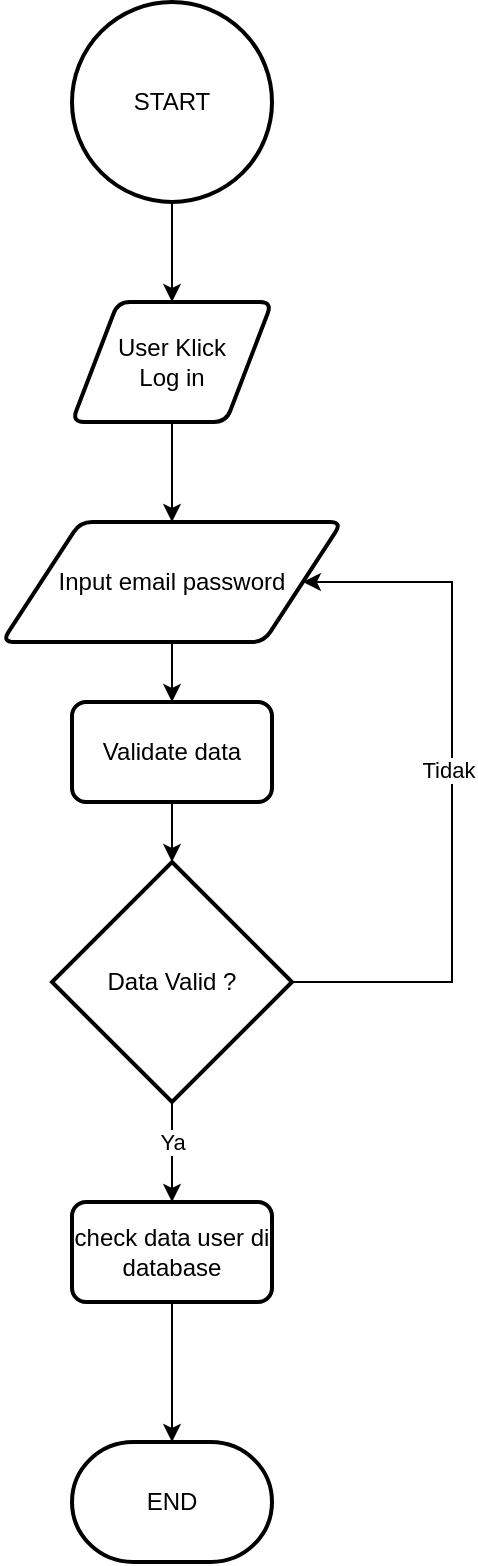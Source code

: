 <mxfile version="21.5.2" type="device">
  <diagram name="Page-1" id="3v0SYCVNvBl88Uh9KWf6">
    <mxGraphModel dx="880" dy="494" grid="1" gridSize="10" guides="1" tooltips="1" connect="1" arrows="1" fold="1" page="1" pageScale="1" pageWidth="850" pageHeight="1100" math="0" shadow="0">
      <root>
        <mxCell id="0" />
        <mxCell id="1" parent="0" />
        <mxCell id="NebSsFkUpjV1kpODtVpC-5" style="edgeStyle=orthogonalEdgeStyle;rounded=0;orthogonalLoop=1;jettySize=auto;html=1;exitX=0.5;exitY=1;exitDx=0;exitDy=0;exitPerimeter=0;entryX=0.5;entryY=0;entryDx=0;entryDy=0;" parent="1" source="NebSsFkUpjV1kpODtVpC-1" target="NebSsFkUpjV1kpODtVpC-3" edge="1">
          <mxGeometry relative="1" as="geometry" />
        </mxCell>
        <mxCell id="NebSsFkUpjV1kpODtVpC-1" value="START" style="strokeWidth=2;html=1;shape=mxgraph.flowchart.start_2;whiteSpace=wrap;" parent="1" vertex="1">
          <mxGeometry x="270" y="20" width="100" height="100" as="geometry" />
        </mxCell>
        <mxCell id="NebSsFkUpjV1kpODtVpC-7" style="edgeStyle=orthogonalEdgeStyle;rounded=0;orthogonalLoop=1;jettySize=auto;html=1;exitX=0.5;exitY=1;exitDx=0;exitDy=0;entryX=0.5;entryY=0;entryDx=0;entryDy=0;" parent="1" source="NebSsFkUpjV1kpODtVpC-3" target="NebSsFkUpjV1kpODtVpC-6" edge="1">
          <mxGeometry relative="1" as="geometry" />
        </mxCell>
        <mxCell id="NebSsFkUpjV1kpODtVpC-3" value="User Klick&lt;br&gt;Log in" style="shape=parallelogram;html=1;strokeWidth=2;perimeter=parallelogramPerimeter;whiteSpace=wrap;rounded=1;arcSize=12;size=0.23;" parent="1" vertex="1">
          <mxGeometry x="270" y="170" width="100" height="60" as="geometry" />
        </mxCell>
        <mxCell id="r0460zMkr1rLBCI4YNrn-2" style="edgeStyle=orthogonalEdgeStyle;rounded=0;orthogonalLoop=1;jettySize=auto;html=1;exitX=0.5;exitY=1;exitDx=0;exitDy=0;entryX=0.5;entryY=0;entryDx=0;entryDy=0;" edge="1" parent="1" source="NebSsFkUpjV1kpODtVpC-6" target="r0460zMkr1rLBCI4YNrn-1">
          <mxGeometry relative="1" as="geometry" />
        </mxCell>
        <mxCell id="NebSsFkUpjV1kpODtVpC-6" value="Input email password" style="shape=parallelogram;html=1;strokeWidth=2;perimeter=parallelogramPerimeter;whiteSpace=wrap;rounded=1;arcSize=12;size=0.23;" parent="1" vertex="1">
          <mxGeometry x="235" y="280" width="170" height="60" as="geometry" />
        </mxCell>
        <mxCell id="NebSsFkUpjV1kpODtVpC-10" style="edgeStyle=orthogonalEdgeStyle;rounded=0;orthogonalLoop=1;jettySize=auto;html=1;exitX=1;exitY=0.5;exitDx=0;exitDy=0;exitPerimeter=0;entryX=1;entryY=0.5;entryDx=0;entryDy=0;" parent="1" source="NebSsFkUpjV1kpODtVpC-8" target="NebSsFkUpjV1kpODtVpC-6" edge="1">
          <mxGeometry relative="1" as="geometry">
            <Array as="points">
              <mxPoint x="460" y="510" />
              <mxPoint x="460" y="310" />
            </Array>
          </mxGeometry>
        </mxCell>
        <mxCell id="NebSsFkUpjV1kpODtVpC-11" value="Tidak" style="edgeLabel;html=1;align=center;verticalAlign=middle;resizable=0;points=[];" parent="NebSsFkUpjV1kpODtVpC-10" vertex="1" connectable="0">
          <mxGeometry x="0.052" y="2" relative="1" as="geometry">
            <mxPoint as="offset" />
          </mxGeometry>
        </mxCell>
        <mxCell id="r0460zMkr1rLBCI4YNrn-4" style="edgeStyle=orthogonalEdgeStyle;rounded=0;orthogonalLoop=1;jettySize=auto;html=1;exitX=0.5;exitY=1;exitDx=0;exitDy=0;exitPerimeter=0;entryX=0.5;entryY=0;entryDx=0;entryDy=0;" edge="1" parent="1" source="NebSsFkUpjV1kpODtVpC-8" target="NebSsFkUpjV1kpODtVpC-18">
          <mxGeometry relative="1" as="geometry" />
        </mxCell>
        <mxCell id="r0460zMkr1rLBCI4YNrn-5" value="Ya" style="edgeLabel;html=1;align=center;verticalAlign=middle;resizable=0;points=[];" vertex="1" connectable="0" parent="r0460zMkr1rLBCI4YNrn-4">
          <mxGeometry x="-0.2" relative="1" as="geometry">
            <mxPoint as="offset" />
          </mxGeometry>
        </mxCell>
        <mxCell id="NebSsFkUpjV1kpODtVpC-8" value="Data Valid ?" style="strokeWidth=2;html=1;shape=mxgraph.flowchart.decision;whiteSpace=wrap;" parent="1" vertex="1">
          <mxGeometry x="260" y="450" width="120" height="120" as="geometry" />
        </mxCell>
        <mxCell id="NebSsFkUpjV1kpODtVpC-23" style="edgeStyle=orthogonalEdgeStyle;rounded=0;orthogonalLoop=1;jettySize=auto;html=1;exitX=0.5;exitY=1;exitDx=0;exitDy=0;entryX=0.5;entryY=0;entryDx=0;entryDy=0;entryPerimeter=0;" parent="1" source="NebSsFkUpjV1kpODtVpC-18" target="NebSsFkUpjV1kpODtVpC-22" edge="1">
          <mxGeometry relative="1" as="geometry" />
        </mxCell>
        <mxCell id="NebSsFkUpjV1kpODtVpC-18" value="check data user di database" style="rounded=1;whiteSpace=wrap;html=1;absoluteArcSize=1;arcSize=14;strokeWidth=2;" parent="1" vertex="1">
          <mxGeometry x="270" y="620" width="100" height="50" as="geometry" />
        </mxCell>
        <mxCell id="NebSsFkUpjV1kpODtVpC-22" value="END" style="strokeWidth=2;html=1;shape=mxgraph.flowchart.terminator;whiteSpace=wrap;" parent="1" vertex="1">
          <mxGeometry x="270" y="740" width="100" height="60" as="geometry" />
        </mxCell>
        <mxCell id="r0460zMkr1rLBCI4YNrn-3" style="edgeStyle=orthogonalEdgeStyle;rounded=0;orthogonalLoop=1;jettySize=auto;html=1;exitX=0.5;exitY=1;exitDx=0;exitDy=0;entryX=0.5;entryY=0;entryDx=0;entryDy=0;entryPerimeter=0;" edge="1" parent="1" source="r0460zMkr1rLBCI4YNrn-1" target="NebSsFkUpjV1kpODtVpC-8">
          <mxGeometry relative="1" as="geometry" />
        </mxCell>
        <mxCell id="r0460zMkr1rLBCI4YNrn-1" value="Validate data" style="rounded=1;whiteSpace=wrap;html=1;absoluteArcSize=1;arcSize=14;strokeWidth=2;" vertex="1" parent="1">
          <mxGeometry x="270" y="370" width="100" height="50" as="geometry" />
        </mxCell>
      </root>
    </mxGraphModel>
  </diagram>
</mxfile>
